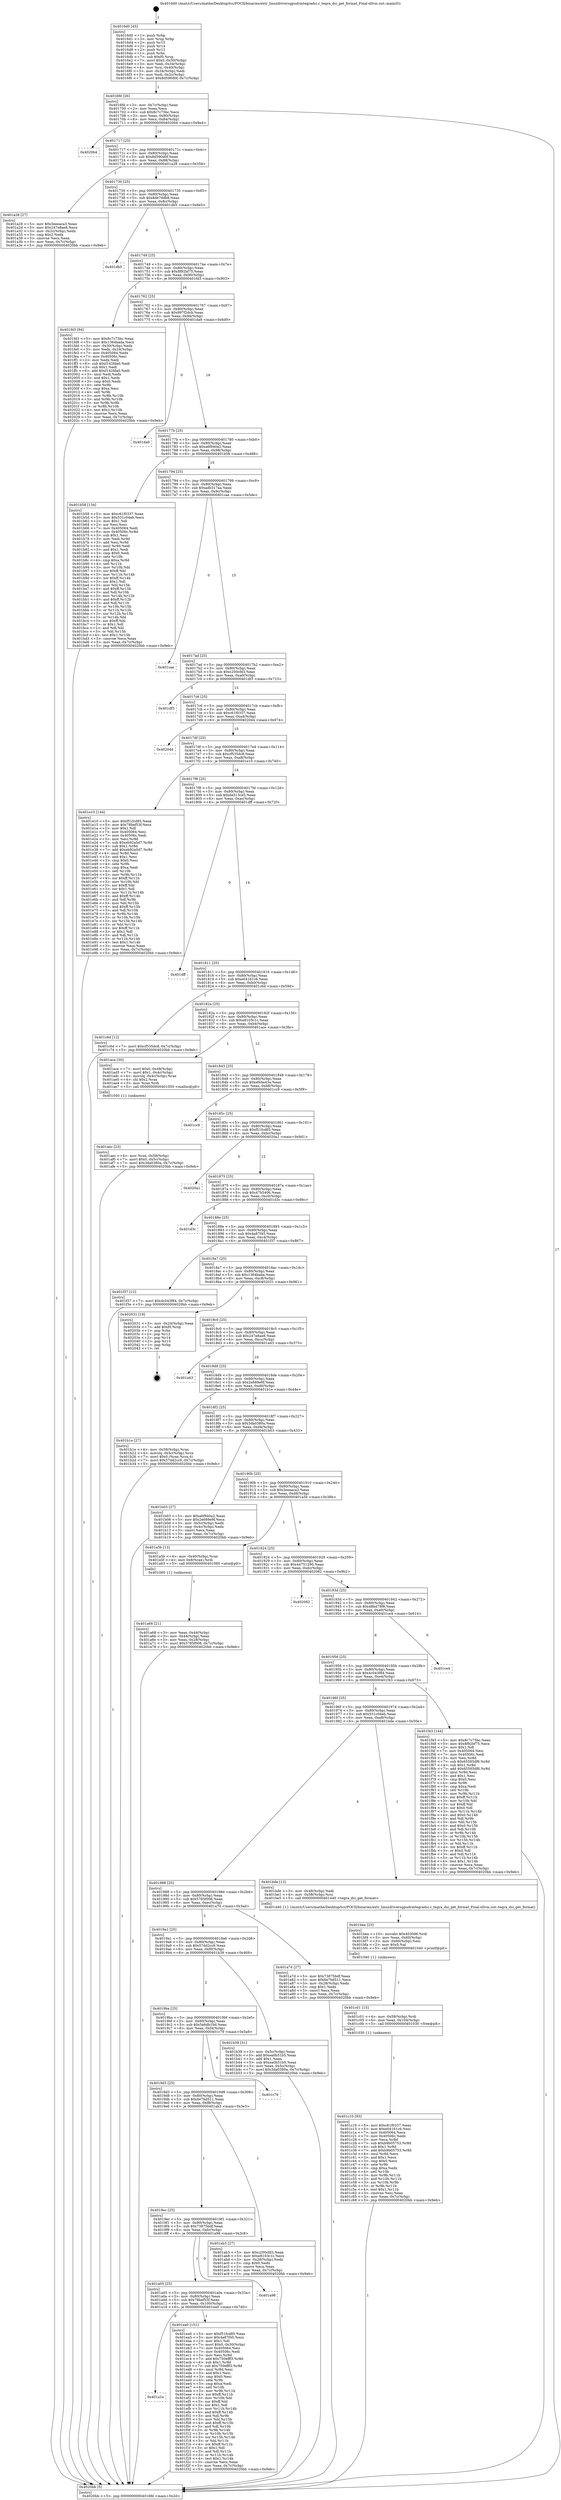 digraph "0x4016d0" {
  label = "0x4016d0 (/mnt/c/Users/mathe/Desktop/tcc/POCII/binaries/extr_linuxdriversgpudrmtegradsi.c_tegra_dsi_get_format_Final-ollvm.out::main(0))"
  labelloc = "t"
  node[shape=record]

  Entry [label="",width=0.3,height=0.3,shape=circle,fillcolor=black,style=filled]
  "0x4016fd" [label="{
     0x4016fd [26]\l
     | [instrs]\l
     &nbsp;&nbsp;0x4016fd \<+3\>: mov -0x7c(%rbp),%eax\l
     &nbsp;&nbsp;0x401700 \<+2\>: mov %eax,%ecx\l
     &nbsp;&nbsp;0x401702 \<+6\>: sub $0x8c7c75bc,%ecx\l
     &nbsp;&nbsp;0x401708 \<+3\>: mov %eax,-0x80(%rbp)\l
     &nbsp;&nbsp;0x40170b \<+6\>: mov %ecx,-0x84(%rbp)\l
     &nbsp;&nbsp;0x401711 \<+6\>: je 00000000004020b4 \<main+0x9e4\>\l
  }"]
  "0x4020b4" [label="{
     0x4020b4\l
  }", style=dashed]
  "0x401717" [label="{
     0x401717 [25]\l
     | [instrs]\l
     &nbsp;&nbsp;0x401717 \<+5\>: jmp 000000000040171c \<main+0x4c\>\l
     &nbsp;&nbsp;0x40171c \<+3\>: mov -0x80(%rbp),%eax\l
     &nbsp;&nbsp;0x40171f \<+5\>: sub $0x8d590d0f,%eax\l
     &nbsp;&nbsp;0x401724 \<+6\>: mov %eax,-0x88(%rbp)\l
     &nbsp;&nbsp;0x40172a \<+6\>: je 0000000000401a28 \<main+0x358\>\l
  }"]
  Exit [label="",width=0.3,height=0.3,shape=circle,fillcolor=black,style=filled,peripheries=2]
  "0x401a28" [label="{
     0x401a28 [27]\l
     | [instrs]\l
     &nbsp;&nbsp;0x401a28 \<+5\>: mov $0x3eeeaca3,%eax\l
     &nbsp;&nbsp;0x401a2d \<+5\>: mov $0x247e8ae8,%ecx\l
     &nbsp;&nbsp;0x401a32 \<+3\>: mov -0x2c(%rbp),%edx\l
     &nbsp;&nbsp;0x401a35 \<+3\>: cmp $0x2,%edx\l
     &nbsp;&nbsp;0x401a38 \<+3\>: cmovne %ecx,%eax\l
     &nbsp;&nbsp;0x401a3b \<+3\>: mov %eax,-0x7c(%rbp)\l
     &nbsp;&nbsp;0x401a3e \<+5\>: jmp 00000000004020bb \<main+0x9eb\>\l
  }"]
  "0x401730" [label="{
     0x401730 [25]\l
     | [instrs]\l
     &nbsp;&nbsp;0x401730 \<+5\>: jmp 0000000000401735 \<main+0x65\>\l
     &nbsp;&nbsp;0x401735 \<+3\>: mov -0x80(%rbp),%eax\l
     &nbsp;&nbsp;0x401738 \<+5\>: sub $0x8de7ddb8,%eax\l
     &nbsp;&nbsp;0x40173d \<+6\>: mov %eax,-0x8c(%rbp)\l
     &nbsp;&nbsp;0x401743 \<+6\>: je 0000000000401db5 \<main+0x6e5\>\l
  }"]
  "0x4020bb" [label="{
     0x4020bb [5]\l
     | [instrs]\l
     &nbsp;&nbsp;0x4020bb \<+5\>: jmp 00000000004016fd \<main+0x2d\>\l
  }"]
  "0x4016d0" [label="{
     0x4016d0 [45]\l
     | [instrs]\l
     &nbsp;&nbsp;0x4016d0 \<+1\>: push %rbp\l
     &nbsp;&nbsp;0x4016d1 \<+3\>: mov %rsp,%rbp\l
     &nbsp;&nbsp;0x4016d4 \<+2\>: push %r15\l
     &nbsp;&nbsp;0x4016d6 \<+2\>: push %r14\l
     &nbsp;&nbsp;0x4016d8 \<+2\>: push %r12\l
     &nbsp;&nbsp;0x4016da \<+1\>: push %rbx\l
     &nbsp;&nbsp;0x4016db \<+7\>: sub $0xf0,%rsp\l
     &nbsp;&nbsp;0x4016e2 \<+7\>: movl $0x0,-0x30(%rbp)\l
     &nbsp;&nbsp;0x4016e9 \<+3\>: mov %edi,-0x34(%rbp)\l
     &nbsp;&nbsp;0x4016ec \<+4\>: mov %rsi,-0x40(%rbp)\l
     &nbsp;&nbsp;0x4016f0 \<+3\>: mov -0x34(%rbp),%edi\l
     &nbsp;&nbsp;0x4016f3 \<+3\>: mov %edi,-0x2c(%rbp)\l
     &nbsp;&nbsp;0x4016f6 \<+7\>: movl $0x8d590d0f,-0x7c(%rbp)\l
  }"]
  "0x401a1e" [label="{
     0x401a1e\l
  }", style=dashed]
  "0x401db5" [label="{
     0x401db5\l
  }", style=dashed]
  "0x401749" [label="{
     0x401749 [25]\l
     | [instrs]\l
     &nbsp;&nbsp;0x401749 \<+5\>: jmp 000000000040174e \<main+0x7e\>\l
     &nbsp;&nbsp;0x40174e \<+3\>: mov -0x80(%rbp),%eax\l
     &nbsp;&nbsp;0x401751 \<+5\>: sub $0x8f92bf75,%eax\l
     &nbsp;&nbsp;0x401756 \<+6\>: mov %eax,-0x90(%rbp)\l
     &nbsp;&nbsp;0x40175c \<+6\>: je 0000000000401fd3 \<main+0x903\>\l
  }"]
  "0x401ea0" [label="{
     0x401ea0 [151]\l
     | [instrs]\l
     &nbsp;&nbsp;0x401ea0 \<+5\>: mov $0xf51fcd85,%eax\l
     &nbsp;&nbsp;0x401ea5 \<+5\>: mov $0x4a87f45,%ecx\l
     &nbsp;&nbsp;0x401eaa \<+2\>: mov $0x1,%dl\l
     &nbsp;&nbsp;0x401eac \<+7\>: movl $0x0,-0x30(%rbp)\l
     &nbsp;&nbsp;0x401eb3 \<+7\>: mov 0x405064,%esi\l
     &nbsp;&nbsp;0x401eba \<+7\>: mov 0x40506c,%edi\l
     &nbsp;&nbsp;0x401ec1 \<+3\>: mov %esi,%r8d\l
     &nbsp;&nbsp;0x401ec4 \<+7\>: add $0x750efff3,%r8d\l
     &nbsp;&nbsp;0x401ecb \<+4\>: sub $0x1,%r8d\l
     &nbsp;&nbsp;0x401ecf \<+7\>: sub $0x750efff3,%r8d\l
     &nbsp;&nbsp;0x401ed6 \<+4\>: imul %r8d,%esi\l
     &nbsp;&nbsp;0x401eda \<+3\>: and $0x1,%esi\l
     &nbsp;&nbsp;0x401edd \<+3\>: cmp $0x0,%esi\l
     &nbsp;&nbsp;0x401ee0 \<+4\>: sete %r9b\l
     &nbsp;&nbsp;0x401ee4 \<+3\>: cmp $0xa,%edi\l
     &nbsp;&nbsp;0x401ee7 \<+4\>: setl %r10b\l
     &nbsp;&nbsp;0x401eeb \<+3\>: mov %r9b,%r11b\l
     &nbsp;&nbsp;0x401eee \<+4\>: xor $0xff,%r11b\l
     &nbsp;&nbsp;0x401ef2 \<+3\>: mov %r10b,%bl\l
     &nbsp;&nbsp;0x401ef5 \<+3\>: xor $0xff,%bl\l
     &nbsp;&nbsp;0x401ef8 \<+3\>: xor $0x1,%dl\l
     &nbsp;&nbsp;0x401efb \<+3\>: mov %r11b,%r14b\l
     &nbsp;&nbsp;0x401efe \<+4\>: and $0xff,%r14b\l
     &nbsp;&nbsp;0x401f02 \<+3\>: and %dl,%r9b\l
     &nbsp;&nbsp;0x401f05 \<+3\>: mov %bl,%r15b\l
     &nbsp;&nbsp;0x401f08 \<+4\>: and $0xff,%r15b\l
     &nbsp;&nbsp;0x401f0c \<+3\>: and %dl,%r10b\l
     &nbsp;&nbsp;0x401f0f \<+3\>: or %r9b,%r14b\l
     &nbsp;&nbsp;0x401f12 \<+3\>: or %r10b,%r15b\l
     &nbsp;&nbsp;0x401f15 \<+3\>: xor %r15b,%r14b\l
     &nbsp;&nbsp;0x401f18 \<+3\>: or %bl,%r11b\l
     &nbsp;&nbsp;0x401f1b \<+4\>: xor $0xff,%r11b\l
     &nbsp;&nbsp;0x401f1f \<+3\>: or $0x1,%dl\l
     &nbsp;&nbsp;0x401f22 \<+3\>: and %dl,%r11b\l
     &nbsp;&nbsp;0x401f25 \<+3\>: or %r11b,%r14b\l
     &nbsp;&nbsp;0x401f28 \<+4\>: test $0x1,%r14b\l
     &nbsp;&nbsp;0x401f2c \<+3\>: cmovne %ecx,%eax\l
     &nbsp;&nbsp;0x401f2f \<+3\>: mov %eax,-0x7c(%rbp)\l
     &nbsp;&nbsp;0x401f32 \<+5\>: jmp 00000000004020bb \<main+0x9eb\>\l
  }"]
  "0x401fd3" [label="{
     0x401fd3 [94]\l
     | [instrs]\l
     &nbsp;&nbsp;0x401fd3 \<+5\>: mov $0x8c7c75bc,%eax\l
     &nbsp;&nbsp;0x401fd8 \<+5\>: mov $0x1364bada,%ecx\l
     &nbsp;&nbsp;0x401fdd \<+3\>: mov -0x30(%rbp),%edx\l
     &nbsp;&nbsp;0x401fe0 \<+3\>: mov %edx,-0x24(%rbp)\l
     &nbsp;&nbsp;0x401fe3 \<+7\>: mov 0x405064,%edx\l
     &nbsp;&nbsp;0x401fea \<+7\>: mov 0x40506c,%esi\l
     &nbsp;&nbsp;0x401ff1 \<+2\>: mov %edx,%edi\l
     &nbsp;&nbsp;0x401ff3 \<+6\>: sub $0xf142fda0,%edi\l
     &nbsp;&nbsp;0x401ff9 \<+3\>: sub $0x1,%edi\l
     &nbsp;&nbsp;0x401ffc \<+6\>: add $0xf142fda0,%edi\l
     &nbsp;&nbsp;0x402002 \<+3\>: imul %edi,%edx\l
     &nbsp;&nbsp;0x402005 \<+3\>: and $0x1,%edx\l
     &nbsp;&nbsp;0x402008 \<+3\>: cmp $0x0,%edx\l
     &nbsp;&nbsp;0x40200b \<+4\>: sete %r8b\l
     &nbsp;&nbsp;0x40200f \<+3\>: cmp $0xa,%esi\l
     &nbsp;&nbsp;0x402012 \<+4\>: setl %r9b\l
     &nbsp;&nbsp;0x402016 \<+3\>: mov %r8b,%r10b\l
     &nbsp;&nbsp;0x402019 \<+3\>: and %r9b,%r10b\l
     &nbsp;&nbsp;0x40201c \<+3\>: xor %r9b,%r8b\l
     &nbsp;&nbsp;0x40201f \<+3\>: or %r8b,%r10b\l
     &nbsp;&nbsp;0x402022 \<+4\>: test $0x1,%r10b\l
     &nbsp;&nbsp;0x402026 \<+3\>: cmovne %ecx,%eax\l
     &nbsp;&nbsp;0x402029 \<+3\>: mov %eax,-0x7c(%rbp)\l
     &nbsp;&nbsp;0x40202c \<+5\>: jmp 00000000004020bb \<main+0x9eb\>\l
  }"]
  "0x401762" [label="{
     0x401762 [25]\l
     | [instrs]\l
     &nbsp;&nbsp;0x401762 \<+5\>: jmp 0000000000401767 \<main+0x97\>\l
     &nbsp;&nbsp;0x401767 \<+3\>: mov -0x80(%rbp),%eax\l
     &nbsp;&nbsp;0x40176a \<+5\>: sub $0x997f2dcb,%eax\l
     &nbsp;&nbsp;0x40176f \<+6\>: mov %eax,-0x94(%rbp)\l
     &nbsp;&nbsp;0x401775 \<+6\>: je 0000000000401da9 \<main+0x6d9\>\l
  }"]
  "0x401a05" [label="{
     0x401a05 [25]\l
     | [instrs]\l
     &nbsp;&nbsp;0x401a05 \<+5\>: jmp 0000000000401a0a \<main+0x33a\>\l
     &nbsp;&nbsp;0x401a0a \<+3\>: mov -0x80(%rbp),%eax\l
     &nbsp;&nbsp;0x401a0d \<+5\>: sub $0x78bef53f,%eax\l
     &nbsp;&nbsp;0x401a12 \<+6\>: mov %eax,-0x100(%rbp)\l
     &nbsp;&nbsp;0x401a18 \<+6\>: je 0000000000401ea0 \<main+0x7d0\>\l
  }"]
  "0x401da9" [label="{
     0x401da9\l
  }", style=dashed]
  "0x40177b" [label="{
     0x40177b [25]\l
     | [instrs]\l
     &nbsp;&nbsp;0x40177b \<+5\>: jmp 0000000000401780 \<main+0xb0\>\l
     &nbsp;&nbsp;0x401780 \<+3\>: mov -0x80(%rbp),%eax\l
     &nbsp;&nbsp;0x401783 \<+5\>: sub $0xa6f940a2,%eax\l
     &nbsp;&nbsp;0x401788 \<+6\>: mov %eax,-0x98(%rbp)\l
     &nbsp;&nbsp;0x40178e \<+6\>: je 0000000000401b58 \<main+0x488\>\l
  }"]
  "0x401a98" [label="{
     0x401a98\l
  }", style=dashed]
  "0x401b58" [label="{
     0x401b58 [134]\l
     | [instrs]\l
     &nbsp;&nbsp;0x401b58 \<+5\>: mov $0xc61f0337,%eax\l
     &nbsp;&nbsp;0x401b5d \<+5\>: mov $0x531c04eb,%ecx\l
     &nbsp;&nbsp;0x401b62 \<+2\>: mov $0x1,%dl\l
     &nbsp;&nbsp;0x401b64 \<+2\>: xor %esi,%esi\l
     &nbsp;&nbsp;0x401b66 \<+7\>: mov 0x405064,%edi\l
     &nbsp;&nbsp;0x401b6d \<+8\>: mov 0x40506c,%r8d\l
     &nbsp;&nbsp;0x401b75 \<+3\>: sub $0x1,%esi\l
     &nbsp;&nbsp;0x401b78 \<+3\>: mov %edi,%r9d\l
     &nbsp;&nbsp;0x401b7b \<+3\>: add %esi,%r9d\l
     &nbsp;&nbsp;0x401b7e \<+4\>: imul %r9d,%edi\l
     &nbsp;&nbsp;0x401b82 \<+3\>: and $0x1,%edi\l
     &nbsp;&nbsp;0x401b85 \<+3\>: cmp $0x0,%edi\l
     &nbsp;&nbsp;0x401b88 \<+4\>: sete %r10b\l
     &nbsp;&nbsp;0x401b8c \<+4\>: cmp $0xa,%r8d\l
     &nbsp;&nbsp;0x401b90 \<+4\>: setl %r11b\l
     &nbsp;&nbsp;0x401b94 \<+3\>: mov %r10b,%bl\l
     &nbsp;&nbsp;0x401b97 \<+3\>: xor $0xff,%bl\l
     &nbsp;&nbsp;0x401b9a \<+3\>: mov %r11b,%r14b\l
     &nbsp;&nbsp;0x401b9d \<+4\>: xor $0xff,%r14b\l
     &nbsp;&nbsp;0x401ba1 \<+3\>: xor $0x1,%dl\l
     &nbsp;&nbsp;0x401ba4 \<+3\>: mov %bl,%r15b\l
     &nbsp;&nbsp;0x401ba7 \<+4\>: and $0xff,%r15b\l
     &nbsp;&nbsp;0x401bab \<+3\>: and %dl,%r10b\l
     &nbsp;&nbsp;0x401bae \<+3\>: mov %r14b,%r12b\l
     &nbsp;&nbsp;0x401bb1 \<+4\>: and $0xff,%r12b\l
     &nbsp;&nbsp;0x401bb5 \<+3\>: and %dl,%r11b\l
     &nbsp;&nbsp;0x401bb8 \<+3\>: or %r10b,%r15b\l
     &nbsp;&nbsp;0x401bbb \<+3\>: or %r11b,%r12b\l
     &nbsp;&nbsp;0x401bbe \<+3\>: xor %r12b,%r15b\l
     &nbsp;&nbsp;0x401bc1 \<+3\>: or %r14b,%bl\l
     &nbsp;&nbsp;0x401bc4 \<+3\>: xor $0xff,%bl\l
     &nbsp;&nbsp;0x401bc7 \<+3\>: or $0x1,%dl\l
     &nbsp;&nbsp;0x401bca \<+2\>: and %dl,%bl\l
     &nbsp;&nbsp;0x401bcc \<+3\>: or %bl,%r15b\l
     &nbsp;&nbsp;0x401bcf \<+4\>: test $0x1,%r15b\l
     &nbsp;&nbsp;0x401bd3 \<+3\>: cmovne %ecx,%eax\l
     &nbsp;&nbsp;0x401bd6 \<+3\>: mov %eax,-0x7c(%rbp)\l
     &nbsp;&nbsp;0x401bd9 \<+5\>: jmp 00000000004020bb \<main+0x9eb\>\l
  }"]
  "0x401794" [label="{
     0x401794 [25]\l
     | [instrs]\l
     &nbsp;&nbsp;0x401794 \<+5\>: jmp 0000000000401799 \<main+0xc9\>\l
     &nbsp;&nbsp;0x401799 \<+3\>: mov -0x80(%rbp),%eax\l
     &nbsp;&nbsp;0x40179c \<+5\>: sub $0xadb317aa,%eax\l
     &nbsp;&nbsp;0x4017a1 \<+6\>: mov %eax,-0x9c(%rbp)\l
     &nbsp;&nbsp;0x4017a7 \<+6\>: je 0000000000401cae \<main+0x5de\>\l
  }"]
  "0x401c10" [label="{
     0x401c10 [93]\l
     | [instrs]\l
     &nbsp;&nbsp;0x401c10 \<+5\>: mov $0xc61f0337,%eax\l
     &nbsp;&nbsp;0x401c15 \<+5\>: mov $0xe04161c6,%esi\l
     &nbsp;&nbsp;0x401c1a \<+7\>: mov 0x405064,%ecx\l
     &nbsp;&nbsp;0x401c21 \<+7\>: mov 0x40506c,%edx\l
     &nbsp;&nbsp;0x401c28 \<+3\>: mov %ecx,%r8d\l
     &nbsp;&nbsp;0x401c2b \<+7\>: sub $0xb9b05753,%r8d\l
     &nbsp;&nbsp;0x401c32 \<+4\>: sub $0x1,%r8d\l
     &nbsp;&nbsp;0x401c36 \<+7\>: add $0xb9b05753,%r8d\l
     &nbsp;&nbsp;0x401c3d \<+4\>: imul %r8d,%ecx\l
     &nbsp;&nbsp;0x401c41 \<+3\>: and $0x1,%ecx\l
     &nbsp;&nbsp;0x401c44 \<+3\>: cmp $0x0,%ecx\l
     &nbsp;&nbsp;0x401c47 \<+4\>: sete %r9b\l
     &nbsp;&nbsp;0x401c4b \<+3\>: cmp $0xa,%edx\l
     &nbsp;&nbsp;0x401c4e \<+4\>: setl %r10b\l
     &nbsp;&nbsp;0x401c52 \<+3\>: mov %r9b,%r11b\l
     &nbsp;&nbsp;0x401c55 \<+3\>: and %r10b,%r11b\l
     &nbsp;&nbsp;0x401c58 \<+3\>: xor %r10b,%r9b\l
     &nbsp;&nbsp;0x401c5b \<+3\>: or %r9b,%r11b\l
     &nbsp;&nbsp;0x401c5e \<+4\>: test $0x1,%r11b\l
     &nbsp;&nbsp;0x401c62 \<+3\>: cmovne %esi,%eax\l
     &nbsp;&nbsp;0x401c65 \<+3\>: mov %eax,-0x7c(%rbp)\l
     &nbsp;&nbsp;0x401c68 \<+5\>: jmp 00000000004020bb \<main+0x9eb\>\l
  }"]
  "0x401cae" [label="{
     0x401cae\l
  }", style=dashed]
  "0x4017ad" [label="{
     0x4017ad [25]\l
     | [instrs]\l
     &nbsp;&nbsp;0x4017ad \<+5\>: jmp 00000000004017b2 \<main+0xe2\>\l
     &nbsp;&nbsp;0x4017b2 \<+3\>: mov -0x80(%rbp),%eax\l
     &nbsp;&nbsp;0x4017b5 \<+5\>: sub $0xc200cfd3,%eax\l
     &nbsp;&nbsp;0x4017ba \<+6\>: mov %eax,-0xa0(%rbp)\l
     &nbsp;&nbsp;0x4017c0 \<+6\>: je 0000000000401df3 \<main+0x723\>\l
  }"]
  "0x401c01" [label="{
     0x401c01 [15]\l
     | [instrs]\l
     &nbsp;&nbsp;0x401c01 \<+4\>: mov -0x58(%rbp),%rdi\l
     &nbsp;&nbsp;0x401c05 \<+6\>: mov %eax,-0x104(%rbp)\l
     &nbsp;&nbsp;0x401c0b \<+5\>: call 0000000000401030 \<free@plt\>\l
     | [calls]\l
     &nbsp;&nbsp;0x401030 \{1\} (unknown)\l
  }"]
  "0x401df3" [label="{
     0x401df3\l
  }", style=dashed]
  "0x4017c6" [label="{
     0x4017c6 [25]\l
     | [instrs]\l
     &nbsp;&nbsp;0x4017c6 \<+5\>: jmp 00000000004017cb \<main+0xfb\>\l
     &nbsp;&nbsp;0x4017cb \<+3\>: mov -0x80(%rbp),%eax\l
     &nbsp;&nbsp;0x4017ce \<+5\>: sub $0xc61f0337,%eax\l
     &nbsp;&nbsp;0x4017d3 \<+6\>: mov %eax,-0xa4(%rbp)\l
     &nbsp;&nbsp;0x4017d9 \<+6\>: je 0000000000402044 \<main+0x974\>\l
  }"]
  "0x401bea" [label="{
     0x401bea [23]\l
     | [instrs]\l
     &nbsp;&nbsp;0x401bea \<+10\>: movabs $0x4030d6,%rdi\l
     &nbsp;&nbsp;0x401bf4 \<+3\>: mov %eax,-0x60(%rbp)\l
     &nbsp;&nbsp;0x401bf7 \<+3\>: mov -0x60(%rbp),%esi\l
     &nbsp;&nbsp;0x401bfa \<+2\>: mov $0x0,%al\l
     &nbsp;&nbsp;0x401bfc \<+5\>: call 0000000000401040 \<printf@plt\>\l
     | [calls]\l
     &nbsp;&nbsp;0x401040 \{1\} (unknown)\l
  }"]
  "0x402044" [label="{
     0x402044\l
  }", style=dashed]
  "0x4017df" [label="{
     0x4017df [25]\l
     | [instrs]\l
     &nbsp;&nbsp;0x4017df \<+5\>: jmp 00000000004017e4 \<main+0x114\>\l
     &nbsp;&nbsp;0x4017e4 \<+3\>: mov -0x80(%rbp),%eax\l
     &nbsp;&nbsp;0x4017e7 \<+5\>: sub $0xcf535dc8,%eax\l
     &nbsp;&nbsp;0x4017ec \<+6\>: mov %eax,-0xa8(%rbp)\l
     &nbsp;&nbsp;0x4017f2 \<+6\>: je 0000000000401e10 \<main+0x740\>\l
  }"]
  "0x401aec" [label="{
     0x401aec [23]\l
     | [instrs]\l
     &nbsp;&nbsp;0x401aec \<+4\>: mov %rax,-0x58(%rbp)\l
     &nbsp;&nbsp;0x401af0 \<+7\>: movl $0x0,-0x5c(%rbp)\l
     &nbsp;&nbsp;0x401af7 \<+7\>: movl $0x3da0380a,-0x7c(%rbp)\l
     &nbsp;&nbsp;0x401afe \<+5\>: jmp 00000000004020bb \<main+0x9eb\>\l
  }"]
  "0x401e10" [label="{
     0x401e10 [144]\l
     | [instrs]\l
     &nbsp;&nbsp;0x401e10 \<+5\>: mov $0xf51fcd85,%eax\l
     &nbsp;&nbsp;0x401e15 \<+5\>: mov $0x78bef53f,%ecx\l
     &nbsp;&nbsp;0x401e1a \<+2\>: mov $0x1,%dl\l
     &nbsp;&nbsp;0x401e1c \<+7\>: mov 0x405064,%esi\l
     &nbsp;&nbsp;0x401e23 \<+7\>: mov 0x40506c,%edi\l
     &nbsp;&nbsp;0x401e2a \<+3\>: mov %esi,%r8d\l
     &nbsp;&nbsp;0x401e2d \<+7\>: sub $0xeb92a5d7,%r8d\l
     &nbsp;&nbsp;0x401e34 \<+4\>: sub $0x1,%r8d\l
     &nbsp;&nbsp;0x401e38 \<+7\>: add $0xeb92a5d7,%r8d\l
     &nbsp;&nbsp;0x401e3f \<+4\>: imul %r8d,%esi\l
     &nbsp;&nbsp;0x401e43 \<+3\>: and $0x1,%esi\l
     &nbsp;&nbsp;0x401e46 \<+3\>: cmp $0x0,%esi\l
     &nbsp;&nbsp;0x401e49 \<+4\>: sete %r9b\l
     &nbsp;&nbsp;0x401e4d \<+3\>: cmp $0xa,%edi\l
     &nbsp;&nbsp;0x401e50 \<+4\>: setl %r10b\l
     &nbsp;&nbsp;0x401e54 \<+3\>: mov %r9b,%r11b\l
     &nbsp;&nbsp;0x401e57 \<+4\>: xor $0xff,%r11b\l
     &nbsp;&nbsp;0x401e5b \<+3\>: mov %r10b,%bl\l
     &nbsp;&nbsp;0x401e5e \<+3\>: xor $0xff,%bl\l
     &nbsp;&nbsp;0x401e61 \<+3\>: xor $0x1,%dl\l
     &nbsp;&nbsp;0x401e64 \<+3\>: mov %r11b,%r14b\l
     &nbsp;&nbsp;0x401e67 \<+4\>: and $0xff,%r14b\l
     &nbsp;&nbsp;0x401e6b \<+3\>: and %dl,%r9b\l
     &nbsp;&nbsp;0x401e6e \<+3\>: mov %bl,%r15b\l
     &nbsp;&nbsp;0x401e71 \<+4\>: and $0xff,%r15b\l
     &nbsp;&nbsp;0x401e75 \<+3\>: and %dl,%r10b\l
     &nbsp;&nbsp;0x401e78 \<+3\>: or %r9b,%r14b\l
     &nbsp;&nbsp;0x401e7b \<+3\>: or %r10b,%r15b\l
     &nbsp;&nbsp;0x401e7e \<+3\>: xor %r15b,%r14b\l
     &nbsp;&nbsp;0x401e81 \<+3\>: or %bl,%r11b\l
     &nbsp;&nbsp;0x401e84 \<+4\>: xor $0xff,%r11b\l
     &nbsp;&nbsp;0x401e88 \<+3\>: or $0x1,%dl\l
     &nbsp;&nbsp;0x401e8b \<+3\>: and %dl,%r11b\l
     &nbsp;&nbsp;0x401e8e \<+3\>: or %r11b,%r14b\l
     &nbsp;&nbsp;0x401e91 \<+4\>: test $0x1,%r14b\l
     &nbsp;&nbsp;0x401e95 \<+3\>: cmovne %ecx,%eax\l
     &nbsp;&nbsp;0x401e98 \<+3\>: mov %eax,-0x7c(%rbp)\l
     &nbsp;&nbsp;0x401e9b \<+5\>: jmp 00000000004020bb \<main+0x9eb\>\l
  }"]
  "0x4017f8" [label="{
     0x4017f8 [25]\l
     | [instrs]\l
     &nbsp;&nbsp;0x4017f8 \<+5\>: jmp 00000000004017fd \<main+0x12d\>\l
     &nbsp;&nbsp;0x4017fd \<+3\>: mov -0x80(%rbp),%eax\l
     &nbsp;&nbsp;0x401800 \<+5\>: sub $0xda513ce5,%eax\l
     &nbsp;&nbsp;0x401805 \<+6\>: mov %eax,-0xac(%rbp)\l
     &nbsp;&nbsp;0x40180b \<+6\>: je 0000000000401dff \<main+0x72f\>\l
  }"]
  "0x4019ec" [label="{
     0x4019ec [25]\l
     | [instrs]\l
     &nbsp;&nbsp;0x4019ec \<+5\>: jmp 00000000004019f1 \<main+0x321\>\l
     &nbsp;&nbsp;0x4019f1 \<+3\>: mov -0x80(%rbp),%eax\l
     &nbsp;&nbsp;0x4019f4 \<+5\>: sub $0x73875bdf,%eax\l
     &nbsp;&nbsp;0x4019f9 \<+6\>: mov %eax,-0xfc(%rbp)\l
     &nbsp;&nbsp;0x4019ff \<+6\>: je 0000000000401a98 \<main+0x3c8\>\l
  }"]
  "0x401dff" [label="{
     0x401dff\l
  }", style=dashed]
  "0x401811" [label="{
     0x401811 [25]\l
     | [instrs]\l
     &nbsp;&nbsp;0x401811 \<+5\>: jmp 0000000000401816 \<main+0x146\>\l
     &nbsp;&nbsp;0x401816 \<+3\>: mov -0x80(%rbp),%eax\l
     &nbsp;&nbsp;0x401819 \<+5\>: sub $0xe04161c6,%eax\l
     &nbsp;&nbsp;0x40181e \<+6\>: mov %eax,-0xb0(%rbp)\l
     &nbsp;&nbsp;0x401824 \<+6\>: je 0000000000401c6d \<main+0x59d\>\l
  }"]
  "0x401ab3" [label="{
     0x401ab3 [27]\l
     | [instrs]\l
     &nbsp;&nbsp;0x401ab3 \<+5\>: mov $0xc200cfd3,%eax\l
     &nbsp;&nbsp;0x401ab8 \<+5\>: mov $0xe8103c1c,%ecx\l
     &nbsp;&nbsp;0x401abd \<+3\>: mov -0x28(%rbp),%edx\l
     &nbsp;&nbsp;0x401ac0 \<+3\>: cmp $0x0,%edx\l
     &nbsp;&nbsp;0x401ac3 \<+3\>: cmove %ecx,%eax\l
     &nbsp;&nbsp;0x401ac6 \<+3\>: mov %eax,-0x7c(%rbp)\l
     &nbsp;&nbsp;0x401ac9 \<+5\>: jmp 00000000004020bb \<main+0x9eb\>\l
  }"]
  "0x401c6d" [label="{
     0x401c6d [12]\l
     | [instrs]\l
     &nbsp;&nbsp;0x401c6d \<+7\>: movl $0xcf535dc8,-0x7c(%rbp)\l
     &nbsp;&nbsp;0x401c74 \<+5\>: jmp 00000000004020bb \<main+0x9eb\>\l
  }"]
  "0x40182a" [label="{
     0x40182a [25]\l
     | [instrs]\l
     &nbsp;&nbsp;0x40182a \<+5\>: jmp 000000000040182f \<main+0x15f\>\l
     &nbsp;&nbsp;0x40182f \<+3\>: mov -0x80(%rbp),%eax\l
     &nbsp;&nbsp;0x401832 \<+5\>: sub $0xe8103c1c,%eax\l
     &nbsp;&nbsp;0x401837 \<+6\>: mov %eax,-0xb4(%rbp)\l
     &nbsp;&nbsp;0x40183d \<+6\>: je 0000000000401ace \<main+0x3fe\>\l
  }"]
  "0x4019d3" [label="{
     0x4019d3 [25]\l
     | [instrs]\l
     &nbsp;&nbsp;0x4019d3 \<+5\>: jmp 00000000004019d8 \<main+0x308\>\l
     &nbsp;&nbsp;0x4019d8 \<+3\>: mov -0x80(%rbp),%eax\l
     &nbsp;&nbsp;0x4019db \<+5\>: sub $0x6e7bd511,%eax\l
     &nbsp;&nbsp;0x4019e0 \<+6\>: mov %eax,-0xf8(%rbp)\l
     &nbsp;&nbsp;0x4019e6 \<+6\>: je 0000000000401ab3 \<main+0x3e3\>\l
  }"]
  "0x401ace" [label="{
     0x401ace [30]\l
     | [instrs]\l
     &nbsp;&nbsp;0x401ace \<+7\>: movl $0x0,-0x48(%rbp)\l
     &nbsp;&nbsp;0x401ad5 \<+7\>: movl $0x1,-0x4c(%rbp)\l
     &nbsp;&nbsp;0x401adc \<+4\>: movslq -0x4c(%rbp),%rax\l
     &nbsp;&nbsp;0x401ae0 \<+4\>: shl $0x2,%rax\l
     &nbsp;&nbsp;0x401ae4 \<+3\>: mov %rax,%rdi\l
     &nbsp;&nbsp;0x401ae7 \<+5\>: call 0000000000401050 \<malloc@plt\>\l
     | [calls]\l
     &nbsp;&nbsp;0x401050 \{1\} (unknown)\l
  }"]
  "0x401843" [label="{
     0x401843 [25]\l
     | [instrs]\l
     &nbsp;&nbsp;0x401843 \<+5\>: jmp 0000000000401848 \<main+0x178\>\l
     &nbsp;&nbsp;0x401848 \<+3\>: mov -0x80(%rbp),%eax\l
     &nbsp;&nbsp;0x40184b \<+5\>: sub $0xef44e43a,%eax\l
     &nbsp;&nbsp;0x401850 \<+6\>: mov %eax,-0xb8(%rbp)\l
     &nbsp;&nbsp;0x401856 \<+6\>: je 0000000000401cc9 \<main+0x5f9\>\l
  }"]
  "0x401c79" [label="{
     0x401c79\l
  }", style=dashed]
  "0x401cc9" [label="{
     0x401cc9\l
  }", style=dashed]
  "0x40185c" [label="{
     0x40185c [25]\l
     | [instrs]\l
     &nbsp;&nbsp;0x40185c \<+5\>: jmp 0000000000401861 \<main+0x191\>\l
     &nbsp;&nbsp;0x401861 \<+3\>: mov -0x80(%rbp),%eax\l
     &nbsp;&nbsp;0x401864 \<+5\>: sub $0xf51fcd85,%eax\l
     &nbsp;&nbsp;0x401869 \<+6\>: mov %eax,-0xbc(%rbp)\l
     &nbsp;&nbsp;0x40186f \<+6\>: je 00000000004020a1 \<main+0x9d1\>\l
  }"]
  "0x4019ba" [label="{
     0x4019ba [25]\l
     | [instrs]\l
     &nbsp;&nbsp;0x4019ba \<+5\>: jmp 00000000004019bf \<main+0x2ef\>\l
     &nbsp;&nbsp;0x4019bf \<+3\>: mov -0x80(%rbp),%eax\l
     &nbsp;&nbsp;0x4019c2 \<+5\>: sub $0x5a6db1bd,%eax\l
     &nbsp;&nbsp;0x4019c7 \<+6\>: mov %eax,-0xf4(%rbp)\l
     &nbsp;&nbsp;0x4019cd \<+6\>: je 0000000000401c79 \<main+0x5a9\>\l
  }"]
  "0x4020a1" [label="{
     0x4020a1\l
  }", style=dashed]
  "0x401875" [label="{
     0x401875 [25]\l
     | [instrs]\l
     &nbsp;&nbsp;0x401875 \<+5\>: jmp 000000000040187a \<main+0x1aa\>\l
     &nbsp;&nbsp;0x40187a \<+3\>: mov -0x80(%rbp),%eax\l
     &nbsp;&nbsp;0x40187d \<+5\>: sub $0x47b5406,%eax\l
     &nbsp;&nbsp;0x401882 \<+6\>: mov %eax,-0xc0(%rbp)\l
     &nbsp;&nbsp;0x401888 \<+6\>: je 0000000000401d3c \<main+0x66c\>\l
  }"]
  "0x401b39" [label="{
     0x401b39 [31]\l
     | [instrs]\l
     &nbsp;&nbsp;0x401b39 \<+3\>: mov -0x5c(%rbp),%eax\l
     &nbsp;&nbsp;0x401b3c \<+5\>: add $0xea0b51b5,%eax\l
     &nbsp;&nbsp;0x401b41 \<+3\>: add $0x1,%eax\l
     &nbsp;&nbsp;0x401b44 \<+5\>: sub $0xea0b51b5,%eax\l
     &nbsp;&nbsp;0x401b49 \<+3\>: mov %eax,-0x5c(%rbp)\l
     &nbsp;&nbsp;0x401b4c \<+7\>: movl $0x3da0380a,-0x7c(%rbp)\l
     &nbsp;&nbsp;0x401b53 \<+5\>: jmp 00000000004020bb \<main+0x9eb\>\l
  }"]
  "0x401d3c" [label="{
     0x401d3c\l
  }", style=dashed]
  "0x40188e" [label="{
     0x40188e [25]\l
     | [instrs]\l
     &nbsp;&nbsp;0x40188e \<+5\>: jmp 0000000000401893 \<main+0x1c3\>\l
     &nbsp;&nbsp;0x401893 \<+3\>: mov -0x80(%rbp),%eax\l
     &nbsp;&nbsp;0x401896 \<+5\>: sub $0x4a87f45,%eax\l
     &nbsp;&nbsp;0x40189b \<+6\>: mov %eax,-0xc4(%rbp)\l
     &nbsp;&nbsp;0x4018a1 \<+6\>: je 0000000000401f37 \<main+0x867\>\l
  }"]
  "0x4019a1" [label="{
     0x4019a1 [25]\l
     | [instrs]\l
     &nbsp;&nbsp;0x4019a1 \<+5\>: jmp 00000000004019a6 \<main+0x2d6\>\l
     &nbsp;&nbsp;0x4019a6 \<+3\>: mov -0x80(%rbp),%eax\l
     &nbsp;&nbsp;0x4019a9 \<+5\>: sub $0x57dd2cc9,%eax\l
     &nbsp;&nbsp;0x4019ae \<+6\>: mov %eax,-0xf0(%rbp)\l
     &nbsp;&nbsp;0x4019b4 \<+6\>: je 0000000000401b39 \<main+0x469\>\l
  }"]
  "0x401f37" [label="{
     0x401f37 [12]\l
     | [instrs]\l
     &nbsp;&nbsp;0x401f37 \<+7\>: movl $0x4c043f84,-0x7c(%rbp)\l
     &nbsp;&nbsp;0x401f3e \<+5\>: jmp 00000000004020bb \<main+0x9eb\>\l
  }"]
  "0x4018a7" [label="{
     0x4018a7 [25]\l
     | [instrs]\l
     &nbsp;&nbsp;0x4018a7 \<+5\>: jmp 00000000004018ac \<main+0x1dc\>\l
     &nbsp;&nbsp;0x4018ac \<+3\>: mov -0x80(%rbp),%eax\l
     &nbsp;&nbsp;0x4018af \<+5\>: sub $0x1364bada,%eax\l
     &nbsp;&nbsp;0x4018b4 \<+6\>: mov %eax,-0xc8(%rbp)\l
     &nbsp;&nbsp;0x4018ba \<+6\>: je 0000000000402031 \<main+0x961\>\l
  }"]
  "0x401a7d" [label="{
     0x401a7d [27]\l
     | [instrs]\l
     &nbsp;&nbsp;0x401a7d \<+5\>: mov $0x73875bdf,%eax\l
     &nbsp;&nbsp;0x401a82 \<+5\>: mov $0x6e7bd511,%ecx\l
     &nbsp;&nbsp;0x401a87 \<+3\>: mov -0x28(%rbp),%edx\l
     &nbsp;&nbsp;0x401a8a \<+3\>: cmp $0x1,%edx\l
     &nbsp;&nbsp;0x401a8d \<+3\>: cmovl %ecx,%eax\l
     &nbsp;&nbsp;0x401a90 \<+3\>: mov %eax,-0x7c(%rbp)\l
     &nbsp;&nbsp;0x401a93 \<+5\>: jmp 00000000004020bb \<main+0x9eb\>\l
  }"]
  "0x402031" [label="{
     0x402031 [19]\l
     | [instrs]\l
     &nbsp;&nbsp;0x402031 \<+3\>: mov -0x24(%rbp),%eax\l
     &nbsp;&nbsp;0x402034 \<+7\>: add $0xf0,%rsp\l
     &nbsp;&nbsp;0x40203b \<+1\>: pop %rbx\l
     &nbsp;&nbsp;0x40203c \<+2\>: pop %r12\l
     &nbsp;&nbsp;0x40203e \<+2\>: pop %r14\l
     &nbsp;&nbsp;0x402040 \<+2\>: pop %r15\l
     &nbsp;&nbsp;0x402042 \<+1\>: pop %rbp\l
     &nbsp;&nbsp;0x402043 \<+1\>: ret\l
  }"]
  "0x4018c0" [label="{
     0x4018c0 [25]\l
     | [instrs]\l
     &nbsp;&nbsp;0x4018c0 \<+5\>: jmp 00000000004018c5 \<main+0x1f5\>\l
     &nbsp;&nbsp;0x4018c5 \<+3\>: mov -0x80(%rbp),%eax\l
     &nbsp;&nbsp;0x4018c8 \<+5\>: sub $0x247e8ae8,%eax\l
     &nbsp;&nbsp;0x4018cd \<+6\>: mov %eax,-0xcc(%rbp)\l
     &nbsp;&nbsp;0x4018d3 \<+6\>: je 0000000000401a43 \<main+0x373\>\l
  }"]
  "0x401988" [label="{
     0x401988 [25]\l
     | [instrs]\l
     &nbsp;&nbsp;0x401988 \<+5\>: jmp 000000000040198d \<main+0x2bd\>\l
     &nbsp;&nbsp;0x40198d \<+3\>: mov -0x80(%rbp),%eax\l
     &nbsp;&nbsp;0x401990 \<+5\>: sub $0x5785f008,%eax\l
     &nbsp;&nbsp;0x401995 \<+6\>: mov %eax,-0xec(%rbp)\l
     &nbsp;&nbsp;0x40199b \<+6\>: je 0000000000401a7d \<main+0x3ad\>\l
  }"]
  "0x401a43" [label="{
     0x401a43\l
  }", style=dashed]
  "0x4018d9" [label="{
     0x4018d9 [25]\l
     | [instrs]\l
     &nbsp;&nbsp;0x4018d9 \<+5\>: jmp 00000000004018de \<main+0x20e\>\l
     &nbsp;&nbsp;0x4018de \<+3\>: mov -0x80(%rbp),%eax\l
     &nbsp;&nbsp;0x4018e1 \<+5\>: sub $0x2e689e9f,%eax\l
     &nbsp;&nbsp;0x4018e6 \<+6\>: mov %eax,-0xd0(%rbp)\l
     &nbsp;&nbsp;0x4018ec \<+6\>: je 0000000000401b1e \<main+0x44e\>\l
  }"]
  "0x401bde" [label="{
     0x401bde [12]\l
     | [instrs]\l
     &nbsp;&nbsp;0x401bde \<+3\>: mov -0x48(%rbp),%edi\l
     &nbsp;&nbsp;0x401be1 \<+4\>: mov -0x58(%rbp),%rsi\l
     &nbsp;&nbsp;0x401be5 \<+5\>: call 0000000000401440 \<tegra_dsi_get_format\>\l
     | [calls]\l
     &nbsp;&nbsp;0x401440 \{1\} (/mnt/c/Users/mathe/Desktop/tcc/POCII/binaries/extr_linuxdriversgpudrmtegradsi.c_tegra_dsi_get_format_Final-ollvm.out::tegra_dsi_get_format)\l
  }"]
  "0x401b1e" [label="{
     0x401b1e [27]\l
     | [instrs]\l
     &nbsp;&nbsp;0x401b1e \<+4\>: mov -0x58(%rbp),%rax\l
     &nbsp;&nbsp;0x401b22 \<+4\>: movslq -0x5c(%rbp),%rcx\l
     &nbsp;&nbsp;0x401b26 \<+7\>: movl $0x0,(%rax,%rcx,4)\l
     &nbsp;&nbsp;0x401b2d \<+7\>: movl $0x57dd2cc9,-0x7c(%rbp)\l
     &nbsp;&nbsp;0x401b34 \<+5\>: jmp 00000000004020bb \<main+0x9eb\>\l
  }"]
  "0x4018f2" [label="{
     0x4018f2 [25]\l
     | [instrs]\l
     &nbsp;&nbsp;0x4018f2 \<+5\>: jmp 00000000004018f7 \<main+0x227\>\l
     &nbsp;&nbsp;0x4018f7 \<+3\>: mov -0x80(%rbp),%eax\l
     &nbsp;&nbsp;0x4018fa \<+5\>: sub $0x3da0380a,%eax\l
     &nbsp;&nbsp;0x4018ff \<+6\>: mov %eax,-0xd4(%rbp)\l
     &nbsp;&nbsp;0x401905 \<+6\>: je 0000000000401b03 \<main+0x433\>\l
  }"]
  "0x40196f" [label="{
     0x40196f [25]\l
     | [instrs]\l
     &nbsp;&nbsp;0x40196f \<+5\>: jmp 0000000000401974 \<main+0x2a4\>\l
     &nbsp;&nbsp;0x401974 \<+3\>: mov -0x80(%rbp),%eax\l
     &nbsp;&nbsp;0x401977 \<+5\>: sub $0x531c04eb,%eax\l
     &nbsp;&nbsp;0x40197c \<+6\>: mov %eax,-0xe8(%rbp)\l
     &nbsp;&nbsp;0x401982 \<+6\>: je 0000000000401bde \<main+0x50e\>\l
  }"]
  "0x401b03" [label="{
     0x401b03 [27]\l
     | [instrs]\l
     &nbsp;&nbsp;0x401b03 \<+5\>: mov $0xa6f940a2,%eax\l
     &nbsp;&nbsp;0x401b08 \<+5\>: mov $0x2e689e9f,%ecx\l
     &nbsp;&nbsp;0x401b0d \<+3\>: mov -0x5c(%rbp),%edx\l
     &nbsp;&nbsp;0x401b10 \<+3\>: cmp -0x4c(%rbp),%edx\l
     &nbsp;&nbsp;0x401b13 \<+3\>: cmovl %ecx,%eax\l
     &nbsp;&nbsp;0x401b16 \<+3\>: mov %eax,-0x7c(%rbp)\l
     &nbsp;&nbsp;0x401b19 \<+5\>: jmp 00000000004020bb \<main+0x9eb\>\l
  }"]
  "0x40190b" [label="{
     0x40190b [25]\l
     | [instrs]\l
     &nbsp;&nbsp;0x40190b \<+5\>: jmp 0000000000401910 \<main+0x240\>\l
     &nbsp;&nbsp;0x401910 \<+3\>: mov -0x80(%rbp),%eax\l
     &nbsp;&nbsp;0x401913 \<+5\>: sub $0x3eeeaca3,%eax\l
     &nbsp;&nbsp;0x401918 \<+6\>: mov %eax,-0xd8(%rbp)\l
     &nbsp;&nbsp;0x40191e \<+6\>: je 0000000000401a5b \<main+0x38b\>\l
  }"]
  "0x401f43" [label="{
     0x401f43 [144]\l
     | [instrs]\l
     &nbsp;&nbsp;0x401f43 \<+5\>: mov $0x8c7c75bc,%eax\l
     &nbsp;&nbsp;0x401f48 \<+5\>: mov $0x8f92bf75,%ecx\l
     &nbsp;&nbsp;0x401f4d \<+2\>: mov $0x1,%dl\l
     &nbsp;&nbsp;0x401f4f \<+7\>: mov 0x405064,%esi\l
     &nbsp;&nbsp;0x401f56 \<+7\>: mov 0x40506c,%edi\l
     &nbsp;&nbsp;0x401f5d \<+3\>: mov %esi,%r8d\l
     &nbsp;&nbsp;0x401f60 \<+7\>: sub $0x65585df6,%r8d\l
     &nbsp;&nbsp;0x401f67 \<+4\>: sub $0x1,%r8d\l
     &nbsp;&nbsp;0x401f6b \<+7\>: add $0x65585df6,%r8d\l
     &nbsp;&nbsp;0x401f72 \<+4\>: imul %r8d,%esi\l
     &nbsp;&nbsp;0x401f76 \<+3\>: and $0x1,%esi\l
     &nbsp;&nbsp;0x401f79 \<+3\>: cmp $0x0,%esi\l
     &nbsp;&nbsp;0x401f7c \<+4\>: sete %r9b\l
     &nbsp;&nbsp;0x401f80 \<+3\>: cmp $0xa,%edi\l
     &nbsp;&nbsp;0x401f83 \<+4\>: setl %r10b\l
     &nbsp;&nbsp;0x401f87 \<+3\>: mov %r9b,%r11b\l
     &nbsp;&nbsp;0x401f8a \<+4\>: xor $0xff,%r11b\l
     &nbsp;&nbsp;0x401f8e \<+3\>: mov %r10b,%bl\l
     &nbsp;&nbsp;0x401f91 \<+3\>: xor $0xff,%bl\l
     &nbsp;&nbsp;0x401f94 \<+3\>: xor $0x0,%dl\l
     &nbsp;&nbsp;0x401f97 \<+3\>: mov %r11b,%r14b\l
     &nbsp;&nbsp;0x401f9a \<+4\>: and $0x0,%r14b\l
     &nbsp;&nbsp;0x401f9e \<+3\>: and %dl,%r9b\l
     &nbsp;&nbsp;0x401fa1 \<+3\>: mov %bl,%r15b\l
     &nbsp;&nbsp;0x401fa4 \<+4\>: and $0x0,%r15b\l
     &nbsp;&nbsp;0x401fa8 \<+3\>: and %dl,%r10b\l
     &nbsp;&nbsp;0x401fab \<+3\>: or %r9b,%r14b\l
     &nbsp;&nbsp;0x401fae \<+3\>: or %r10b,%r15b\l
     &nbsp;&nbsp;0x401fb1 \<+3\>: xor %r15b,%r14b\l
     &nbsp;&nbsp;0x401fb4 \<+3\>: or %bl,%r11b\l
     &nbsp;&nbsp;0x401fb7 \<+4\>: xor $0xff,%r11b\l
     &nbsp;&nbsp;0x401fbb \<+3\>: or $0x0,%dl\l
     &nbsp;&nbsp;0x401fbe \<+3\>: and %dl,%r11b\l
     &nbsp;&nbsp;0x401fc1 \<+3\>: or %r11b,%r14b\l
     &nbsp;&nbsp;0x401fc4 \<+4\>: test $0x1,%r14b\l
     &nbsp;&nbsp;0x401fc8 \<+3\>: cmovne %ecx,%eax\l
     &nbsp;&nbsp;0x401fcb \<+3\>: mov %eax,-0x7c(%rbp)\l
     &nbsp;&nbsp;0x401fce \<+5\>: jmp 00000000004020bb \<main+0x9eb\>\l
  }"]
  "0x401a5b" [label="{
     0x401a5b [13]\l
     | [instrs]\l
     &nbsp;&nbsp;0x401a5b \<+4\>: mov -0x40(%rbp),%rax\l
     &nbsp;&nbsp;0x401a5f \<+4\>: mov 0x8(%rax),%rdi\l
     &nbsp;&nbsp;0x401a63 \<+5\>: call 0000000000401060 \<atoi@plt\>\l
     | [calls]\l
     &nbsp;&nbsp;0x401060 \{1\} (unknown)\l
  }"]
  "0x401924" [label="{
     0x401924 [25]\l
     | [instrs]\l
     &nbsp;&nbsp;0x401924 \<+5\>: jmp 0000000000401929 \<main+0x259\>\l
     &nbsp;&nbsp;0x401929 \<+3\>: mov -0x80(%rbp),%eax\l
     &nbsp;&nbsp;0x40192c \<+5\>: sub $0x44751290,%eax\l
     &nbsp;&nbsp;0x401931 \<+6\>: mov %eax,-0xdc(%rbp)\l
     &nbsp;&nbsp;0x401937 \<+6\>: je 0000000000402082 \<main+0x9b2\>\l
  }"]
  "0x401a68" [label="{
     0x401a68 [21]\l
     | [instrs]\l
     &nbsp;&nbsp;0x401a68 \<+3\>: mov %eax,-0x44(%rbp)\l
     &nbsp;&nbsp;0x401a6b \<+3\>: mov -0x44(%rbp),%eax\l
     &nbsp;&nbsp;0x401a6e \<+3\>: mov %eax,-0x28(%rbp)\l
     &nbsp;&nbsp;0x401a71 \<+7\>: movl $0x5785f008,-0x7c(%rbp)\l
     &nbsp;&nbsp;0x401a78 \<+5\>: jmp 00000000004020bb \<main+0x9eb\>\l
  }"]
  "0x401956" [label="{
     0x401956 [25]\l
     | [instrs]\l
     &nbsp;&nbsp;0x401956 \<+5\>: jmp 000000000040195b \<main+0x28b\>\l
     &nbsp;&nbsp;0x40195b \<+3\>: mov -0x80(%rbp),%eax\l
     &nbsp;&nbsp;0x40195e \<+5\>: sub $0x4c043f84,%eax\l
     &nbsp;&nbsp;0x401963 \<+6\>: mov %eax,-0xe4(%rbp)\l
     &nbsp;&nbsp;0x401969 \<+6\>: je 0000000000401f43 \<main+0x873\>\l
  }"]
  "0x402082" [label="{
     0x402082\l
  }", style=dashed]
  "0x40193d" [label="{
     0x40193d [25]\l
     | [instrs]\l
     &nbsp;&nbsp;0x40193d \<+5\>: jmp 0000000000401942 \<main+0x272\>\l
     &nbsp;&nbsp;0x401942 \<+3\>: mov -0x80(%rbp),%eax\l
     &nbsp;&nbsp;0x401945 \<+5\>: sub $0x48bd78f8,%eax\l
     &nbsp;&nbsp;0x40194a \<+6\>: mov %eax,-0xe0(%rbp)\l
     &nbsp;&nbsp;0x401950 \<+6\>: je 0000000000401ce4 \<main+0x614\>\l
  }"]
  "0x401ce4" [label="{
     0x401ce4\l
  }", style=dashed]
  Entry -> "0x4016d0" [label=" 1"]
  "0x4016fd" -> "0x4020b4" [label=" 0"]
  "0x4016fd" -> "0x401717" [label=" 18"]
  "0x402031" -> Exit [label=" 1"]
  "0x401717" -> "0x401a28" [label=" 1"]
  "0x401717" -> "0x401730" [label=" 17"]
  "0x401a28" -> "0x4020bb" [label=" 1"]
  "0x4016d0" -> "0x4016fd" [label=" 1"]
  "0x4020bb" -> "0x4016fd" [label=" 17"]
  "0x401fd3" -> "0x4020bb" [label=" 1"]
  "0x401730" -> "0x401db5" [label=" 0"]
  "0x401730" -> "0x401749" [label=" 17"]
  "0x401f43" -> "0x4020bb" [label=" 1"]
  "0x401749" -> "0x401fd3" [label=" 1"]
  "0x401749" -> "0x401762" [label=" 16"]
  "0x401f37" -> "0x4020bb" [label=" 1"]
  "0x401762" -> "0x401da9" [label=" 0"]
  "0x401762" -> "0x40177b" [label=" 16"]
  "0x401a05" -> "0x401a1e" [label=" 0"]
  "0x40177b" -> "0x401b58" [label=" 1"]
  "0x40177b" -> "0x401794" [label=" 15"]
  "0x401a05" -> "0x401ea0" [label=" 1"]
  "0x401794" -> "0x401cae" [label=" 0"]
  "0x401794" -> "0x4017ad" [label=" 15"]
  "0x4019ec" -> "0x401a05" [label=" 1"]
  "0x4017ad" -> "0x401df3" [label=" 0"]
  "0x4017ad" -> "0x4017c6" [label=" 15"]
  "0x4019ec" -> "0x401a98" [label=" 0"]
  "0x4017c6" -> "0x402044" [label=" 0"]
  "0x4017c6" -> "0x4017df" [label=" 15"]
  "0x401ea0" -> "0x4020bb" [label=" 1"]
  "0x4017df" -> "0x401e10" [label=" 1"]
  "0x4017df" -> "0x4017f8" [label=" 14"]
  "0x401e10" -> "0x4020bb" [label=" 1"]
  "0x4017f8" -> "0x401dff" [label=" 0"]
  "0x4017f8" -> "0x401811" [label=" 14"]
  "0x401c6d" -> "0x4020bb" [label=" 1"]
  "0x401811" -> "0x401c6d" [label=" 1"]
  "0x401811" -> "0x40182a" [label=" 13"]
  "0x401c10" -> "0x4020bb" [label=" 1"]
  "0x40182a" -> "0x401ace" [label=" 1"]
  "0x40182a" -> "0x401843" [label=" 12"]
  "0x401bea" -> "0x401c01" [label=" 1"]
  "0x401843" -> "0x401cc9" [label=" 0"]
  "0x401843" -> "0x40185c" [label=" 12"]
  "0x401bde" -> "0x401bea" [label=" 1"]
  "0x40185c" -> "0x4020a1" [label=" 0"]
  "0x40185c" -> "0x401875" [label=" 12"]
  "0x401b39" -> "0x4020bb" [label=" 1"]
  "0x401875" -> "0x401d3c" [label=" 0"]
  "0x401875" -> "0x40188e" [label=" 12"]
  "0x401b1e" -> "0x4020bb" [label=" 1"]
  "0x40188e" -> "0x401f37" [label=" 1"]
  "0x40188e" -> "0x4018a7" [label=" 11"]
  "0x401aec" -> "0x4020bb" [label=" 1"]
  "0x4018a7" -> "0x402031" [label=" 1"]
  "0x4018a7" -> "0x4018c0" [label=" 10"]
  "0x401ace" -> "0x401aec" [label=" 1"]
  "0x4018c0" -> "0x401a43" [label=" 0"]
  "0x4018c0" -> "0x4018d9" [label=" 10"]
  "0x4019d3" -> "0x4019ec" [label=" 1"]
  "0x4018d9" -> "0x401b1e" [label=" 1"]
  "0x4018d9" -> "0x4018f2" [label=" 9"]
  "0x4019d3" -> "0x401ab3" [label=" 1"]
  "0x4018f2" -> "0x401b03" [label=" 2"]
  "0x4018f2" -> "0x40190b" [label=" 7"]
  "0x4019ba" -> "0x4019d3" [label=" 2"]
  "0x40190b" -> "0x401a5b" [label=" 1"]
  "0x40190b" -> "0x401924" [label=" 6"]
  "0x401a5b" -> "0x401a68" [label=" 1"]
  "0x401a68" -> "0x4020bb" [label=" 1"]
  "0x4019ba" -> "0x401c79" [label=" 0"]
  "0x401924" -> "0x402082" [label=" 0"]
  "0x401924" -> "0x40193d" [label=" 6"]
  "0x4019a1" -> "0x4019ba" [label=" 2"]
  "0x40193d" -> "0x401ce4" [label=" 0"]
  "0x40193d" -> "0x401956" [label=" 6"]
  "0x401b58" -> "0x4020bb" [label=" 1"]
  "0x401956" -> "0x401f43" [label=" 1"]
  "0x401956" -> "0x40196f" [label=" 5"]
  "0x401c01" -> "0x401c10" [label=" 1"]
  "0x40196f" -> "0x401bde" [label=" 1"]
  "0x40196f" -> "0x401988" [label=" 4"]
  "0x401ab3" -> "0x4020bb" [label=" 1"]
  "0x401988" -> "0x401a7d" [label=" 1"]
  "0x401988" -> "0x4019a1" [label=" 3"]
  "0x401a7d" -> "0x4020bb" [label=" 1"]
  "0x401b03" -> "0x4020bb" [label=" 2"]
  "0x4019a1" -> "0x401b39" [label=" 1"]
}
